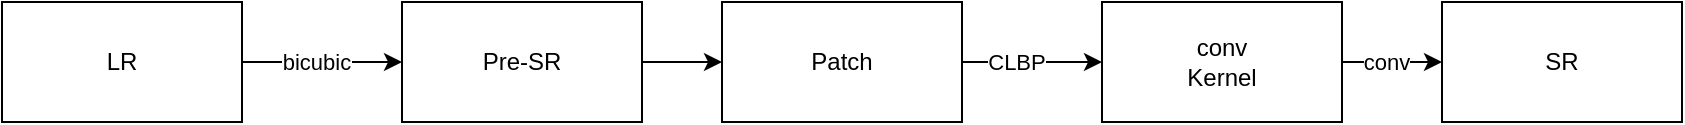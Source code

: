 <mxfile version="18.1.3" type="device"><diagram id="A_2vtdGRlEJkpPYfJKrM" name="第 1 页"><mxGraphModel dx="1185" dy="714" grid="1" gridSize="10" guides="1" tooltips="1" connect="1" arrows="1" fold="1" page="1" pageScale="1" pageWidth="1700" pageHeight="1100" math="0" shadow="0"><root><mxCell id="0"/><mxCell id="1" parent="0"/><mxCell id="pb8n1TB9PeE8sd6FDlW_-3" style="edgeStyle=orthogonalEdgeStyle;rounded=0;orthogonalLoop=1;jettySize=auto;html=1;entryX=0;entryY=0.5;entryDx=0;entryDy=0;" edge="1" parent="1" source="pb8n1TB9PeE8sd6FDlW_-1" target="pb8n1TB9PeE8sd6FDlW_-2"><mxGeometry relative="1" as="geometry"/></mxCell><mxCell id="pb8n1TB9PeE8sd6FDlW_-10" value="bicubic" style="edgeLabel;html=1;align=center;verticalAlign=middle;resizable=0;points=[];" vertex="1" connectable="0" parent="pb8n1TB9PeE8sd6FDlW_-3"><mxGeometry x="-0.082" relative="1" as="geometry"><mxPoint as="offset"/></mxGeometry></mxCell><mxCell id="pb8n1TB9PeE8sd6FDlW_-1" value="LR" style="rounded=0;whiteSpace=wrap;html=1;" vertex="1" parent="1"><mxGeometry x="230" y="330" width="120" height="60" as="geometry"/></mxCell><mxCell id="pb8n1TB9PeE8sd6FDlW_-5" style="edgeStyle=orthogonalEdgeStyle;rounded=0;orthogonalLoop=1;jettySize=auto;html=1;entryX=0;entryY=0.5;entryDx=0;entryDy=0;" edge="1" parent="1" source="pb8n1TB9PeE8sd6FDlW_-2" target="pb8n1TB9PeE8sd6FDlW_-4"><mxGeometry relative="1" as="geometry"/></mxCell><mxCell id="pb8n1TB9PeE8sd6FDlW_-2" value="Pre-SR" style="whiteSpace=wrap;html=1;" vertex="1" parent="1"><mxGeometry x="430" y="330" width="120" height="60" as="geometry"/></mxCell><mxCell id="pb8n1TB9PeE8sd6FDlW_-7" style="edgeStyle=orthogonalEdgeStyle;rounded=0;orthogonalLoop=1;jettySize=auto;html=1;entryX=0;entryY=0.5;entryDx=0;entryDy=0;" edge="1" parent="1" source="pb8n1TB9PeE8sd6FDlW_-4" target="pb8n1TB9PeE8sd6FDlW_-6"><mxGeometry relative="1" as="geometry"><Array as="points"><mxPoint x="750" y="360"/><mxPoint x="750" y="360"/></Array></mxGeometry></mxCell><mxCell id="pb8n1TB9PeE8sd6FDlW_-12" value="CLBP" style="edgeLabel;html=1;align=center;verticalAlign=middle;resizable=0;points=[];" vertex="1" connectable="0" parent="pb8n1TB9PeE8sd6FDlW_-7"><mxGeometry x="-0.32" relative="1" as="geometry"><mxPoint x="3" as="offset"/></mxGeometry></mxCell><mxCell id="pb8n1TB9PeE8sd6FDlW_-4" value="Patch" style="whiteSpace=wrap;html=1;" vertex="1" parent="1"><mxGeometry x="590" y="330" width="120" height="60" as="geometry"/></mxCell><mxCell id="pb8n1TB9PeE8sd6FDlW_-9" style="edgeStyle=orthogonalEdgeStyle;rounded=0;orthogonalLoop=1;jettySize=auto;html=1;entryX=0;entryY=0.5;entryDx=0;entryDy=0;" edge="1" parent="1" source="pb8n1TB9PeE8sd6FDlW_-6" target="pb8n1TB9PeE8sd6FDlW_-8"><mxGeometry relative="1" as="geometry"/></mxCell><mxCell id="pb8n1TB9PeE8sd6FDlW_-13" value="conv" style="edgeLabel;html=1;align=center;verticalAlign=middle;resizable=0;points=[];" vertex="1" connectable="0" parent="pb8n1TB9PeE8sd6FDlW_-9"><mxGeometry x="-0.145" relative="1" as="geometry"><mxPoint as="offset"/></mxGeometry></mxCell><mxCell id="pb8n1TB9PeE8sd6FDlW_-6" value="conv&lt;br&gt;Kernel" style="whiteSpace=wrap;html=1;" vertex="1" parent="1"><mxGeometry x="780" y="330" width="120" height="60" as="geometry"/></mxCell><mxCell id="pb8n1TB9PeE8sd6FDlW_-8" value="SR" style="whiteSpace=wrap;html=1;" vertex="1" parent="1"><mxGeometry x="950" y="330" width="120" height="60" as="geometry"/></mxCell></root></mxGraphModel></diagram></mxfile>